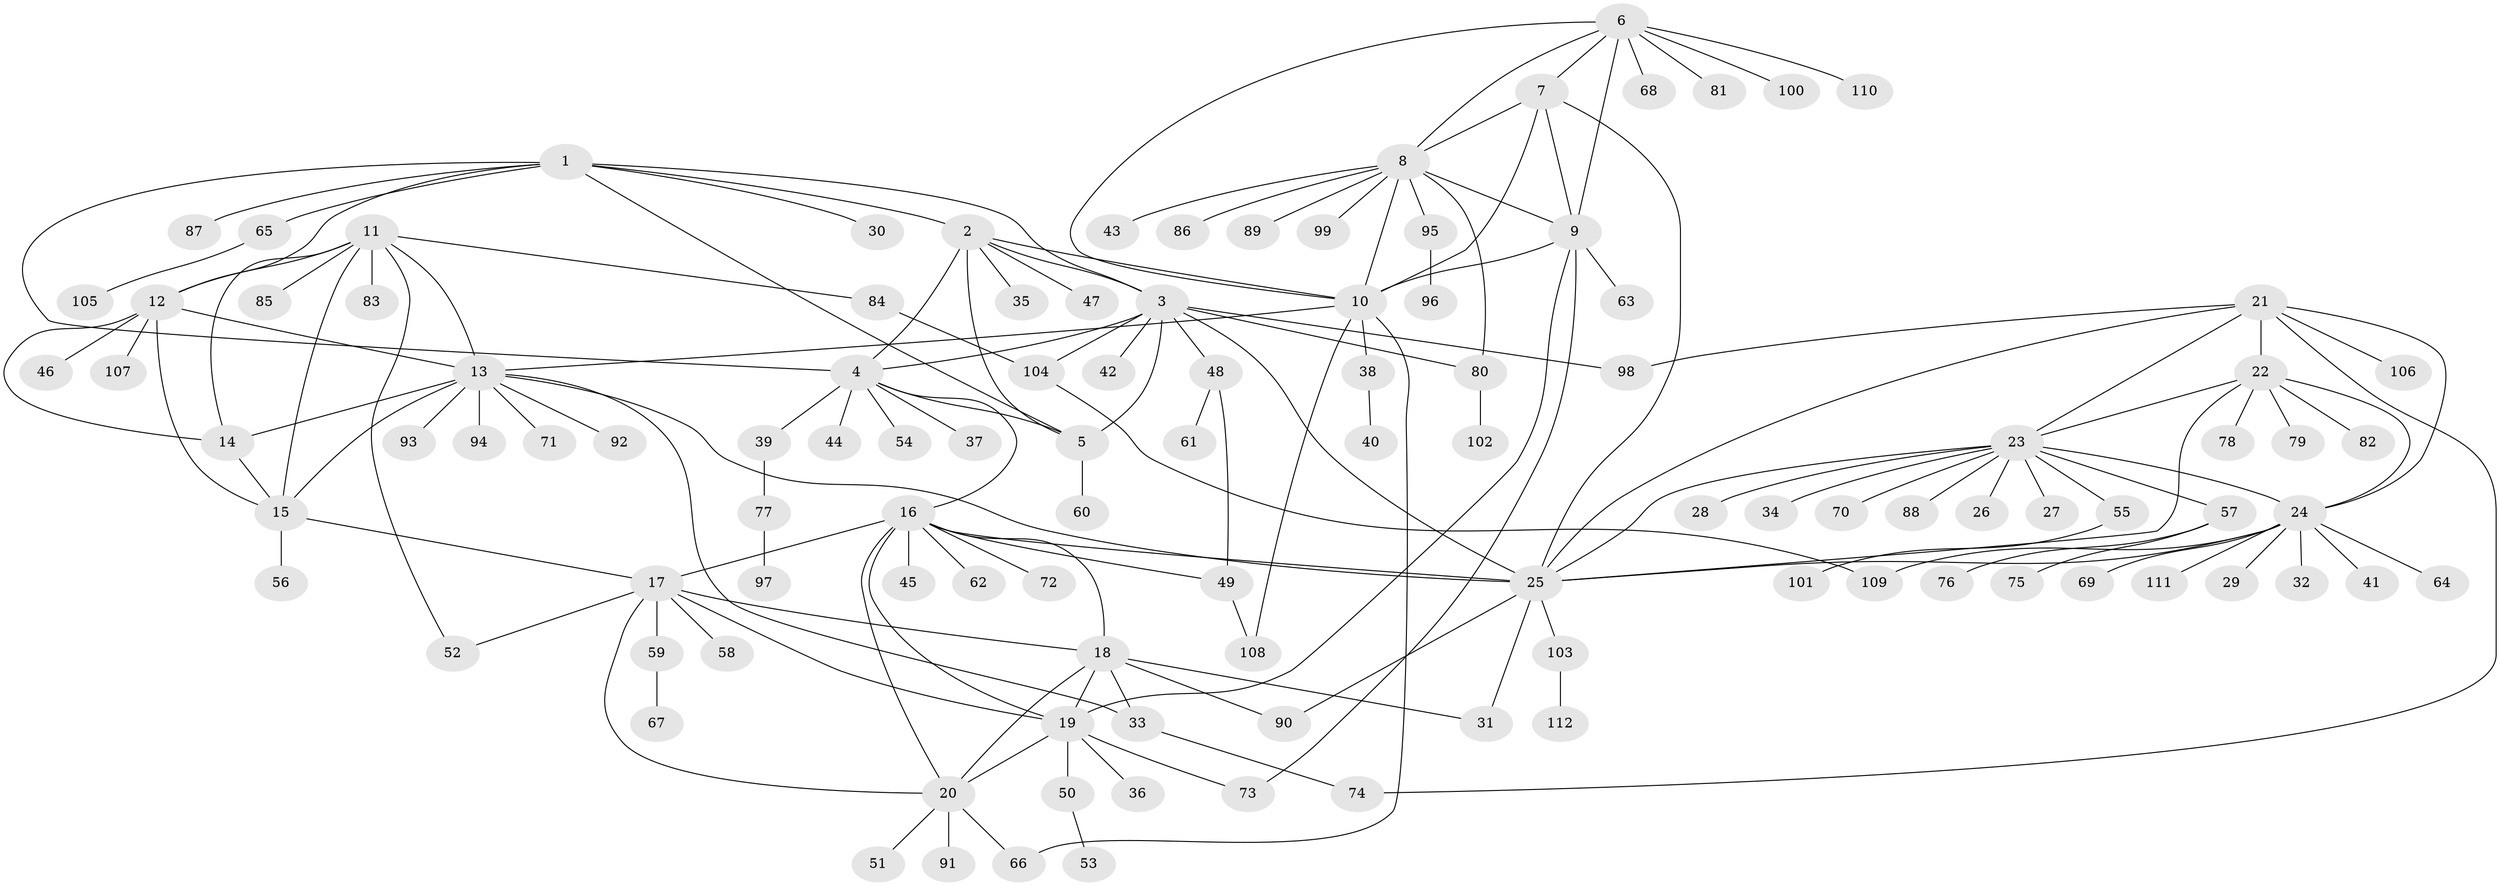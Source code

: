 // coarse degree distribution, {7: 0.03409090909090909, 5: 0.03409090909090909, 10: 0.03409090909090909, 9: 0.03409090909090909, 8: 0.03409090909090909, 11: 0.011363636363636364, 6: 0.011363636363636364, 3: 0.03409090909090909, 14: 0.011363636363636364, 1: 0.6022727272727273, 2: 0.1590909090909091}
// Generated by graph-tools (version 1.1) at 2025/24/03/03/25 07:24:18]
// undirected, 112 vertices, 160 edges
graph export_dot {
graph [start="1"]
  node [color=gray90,style=filled];
  1;
  2;
  3;
  4;
  5;
  6;
  7;
  8;
  9;
  10;
  11;
  12;
  13;
  14;
  15;
  16;
  17;
  18;
  19;
  20;
  21;
  22;
  23;
  24;
  25;
  26;
  27;
  28;
  29;
  30;
  31;
  32;
  33;
  34;
  35;
  36;
  37;
  38;
  39;
  40;
  41;
  42;
  43;
  44;
  45;
  46;
  47;
  48;
  49;
  50;
  51;
  52;
  53;
  54;
  55;
  56;
  57;
  58;
  59;
  60;
  61;
  62;
  63;
  64;
  65;
  66;
  67;
  68;
  69;
  70;
  71;
  72;
  73;
  74;
  75;
  76;
  77;
  78;
  79;
  80;
  81;
  82;
  83;
  84;
  85;
  86;
  87;
  88;
  89;
  90;
  91;
  92;
  93;
  94;
  95;
  96;
  97;
  98;
  99;
  100;
  101;
  102;
  103;
  104;
  105;
  106;
  107;
  108;
  109;
  110;
  111;
  112;
  1 -- 2;
  1 -- 3;
  1 -- 4;
  1 -- 5;
  1 -- 12;
  1 -- 30;
  1 -- 65;
  1 -- 87;
  2 -- 3;
  2 -- 4;
  2 -- 5;
  2 -- 10;
  2 -- 35;
  2 -- 47;
  3 -- 4;
  3 -- 5;
  3 -- 25;
  3 -- 42;
  3 -- 48;
  3 -- 80;
  3 -- 98;
  3 -- 104;
  4 -- 5;
  4 -- 16;
  4 -- 37;
  4 -- 39;
  4 -- 44;
  4 -- 54;
  5 -- 60;
  6 -- 7;
  6 -- 8;
  6 -- 9;
  6 -- 10;
  6 -- 68;
  6 -- 81;
  6 -- 100;
  6 -- 110;
  7 -- 8;
  7 -- 9;
  7 -- 10;
  7 -- 25;
  8 -- 9;
  8 -- 10;
  8 -- 43;
  8 -- 80;
  8 -- 86;
  8 -- 89;
  8 -- 95;
  8 -- 99;
  9 -- 10;
  9 -- 19;
  9 -- 63;
  9 -- 73;
  10 -- 13;
  10 -- 38;
  10 -- 66;
  10 -- 108;
  11 -- 12;
  11 -- 13;
  11 -- 14;
  11 -- 15;
  11 -- 52;
  11 -- 83;
  11 -- 84;
  11 -- 85;
  12 -- 13;
  12 -- 14;
  12 -- 15;
  12 -- 46;
  12 -- 107;
  13 -- 14;
  13 -- 15;
  13 -- 25;
  13 -- 33;
  13 -- 71;
  13 -- 92;
  13 -- 93;
  13 -- 94;
  14 -- 15;
  15 -- 17;
  15 -- 56;
  16 -- 17;
  16 -- 18;
  16 -- 19;
  16 -- 20;
  16 -- 25;
  16 -- 45;
  16 -- 49;
  16 -- 62;
  16 -- 72;
  17 -- 18;
  17 -- 19;
  17 -- 20;
  17 -- 52;
  17 -- 58;
  17 -- 59;
  18 -- 19;
  18 -- 20;
  18 -- 31;
  18 -- 33;
  18 -- 90;
  19 -- 20;
  19 -- 36;
  19 -- 50;
  19 -- 73;
  20 -- 51;
  20 -- 66;
  20 -- 91;
  21 -- 22;
  21 -- 23;
  21 -- 24;
  21 -- 25;
  21 -- 74;
  21 -- 98;
  21 -- 106;
  22 -- 23;
  22 -- 24;
  22 -- 25;
  22 -- 78;
  22 -- 79;
  22 -- 82;
  23 -- 24;
  23 -- 25;
  23 -- 26;
  23 -- 27;
  23 -- 28;
  23 -- 34;
  23 -- 55;
  23 -- 57;
  23 -- 70;
  23 -- 88;
  24 -- 25;
  24 -- 29;
  24 -- 32;
  24 -- 41;
  24 -- 64;
  24 -- 69;
  24 -- 109;
  24 -- 111;
  25 -- 31;
  25 -- 90;
  25 -- 103;
  33 -- 74;
  38 -- 40;
  39 -- 77;
  48 -- 49;
  48 -- 61;
  49 -- 108;
  50 -- 53;
  55 -- 101;
  57 -- 75;
  57 -- 76;
  59 -- 67;
  65 -- 105;
  77 -- 97;
  80 -- 102;
  84 -- 104;
  95 -- 96;
  103 -- 112;
  104 -- 109;
}
